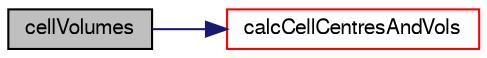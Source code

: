 digraph "cellVolumes"
{
  bgcolor="transparent";
  edge [fontname="FreeSans",fontsize="10",labelfontname="FreeSans",labelfontsize="10"];
  node [fontname="FreeSans",fontsize="10",shape=record];
  rankdir="LR";
  Node39466 [label="cellVolumes",height=0.2,width=0.4,color="black", fillcolor="grey75", style="filled", fontcolor="black"];
  Node39466 -> Node39467 [color="midnightblue",fontsize="10",style="solid",fontname="FreeSans"];
  Node39467 [label="calcCellCentresAndVols",height=0.2,width=0.4,color="red",URL="$a27530.html#a94b718690e507f1997a6e4e9a2c6dce2",tooltip="Calculate cell centres and volumes. "];
}
